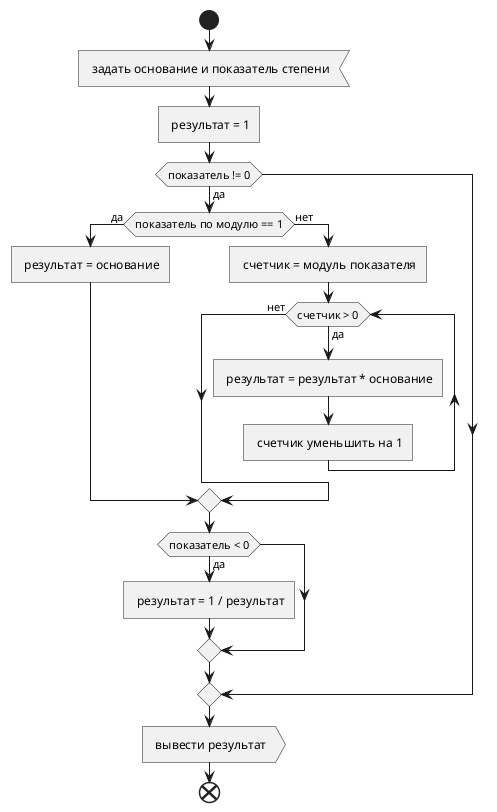 @startuml
'возведение в степень.
start
: задать основание и показатель степени<
: результат = 1]
if (показатель != 0) then (да)
  if (показатель по модулю == 1) then (да)
     : результат = основание]
  else (нет)
     : счетчик = модуль показателя]
     while (счетчик > 0) is (да)
       : результат = результат * основание]
       : счетчик уменьшить на 1]
     endwhile (нет)
  endif
  if (показатель < 0) then (да)
    : результат = 1 / результат]
  endif
endif
: вывести результат>
end
@enduml